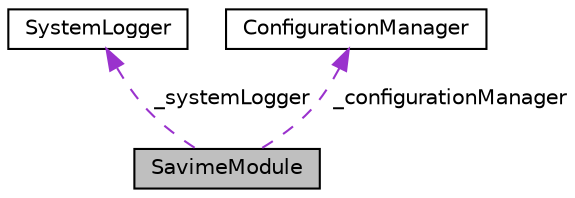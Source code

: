 digraph "SavimeModule"
{
  edge [fontname="Helvetica",fontsize="10",labelfontname="Helvetica",labelfontsize="10"];
  node [fontname="Helvetica",fontsize="10",shape=record];
  Node13 [label="SavimeModule",height=0.2,width=0.4,color="black", fillcolor="grey75", style="filled", fontcolor="black"];
  Node14 -> Node13 [dir="back",color="darkorchid3",fontsize="10",style="dashed",label=" _systemLogger" ,fontname="Helvetica"];
  Node14 [label="SystemLogger",height=0.2,width=0.4,color="black", fillcolor="white", style="filled",URL="$classSystemLogger.html"];
  Node15 -> Node13 [dir="back",color="darkorchid3",fontsize="10",style="dashed",label=" _configurationManager" ,fontname="Helvetica"];
  Node15 [label="ConfigurationManager",height=0.2,width=0.4,color="black", fillcolor="white", style="filled",URL="$classConfigurationManager.html"];
}

